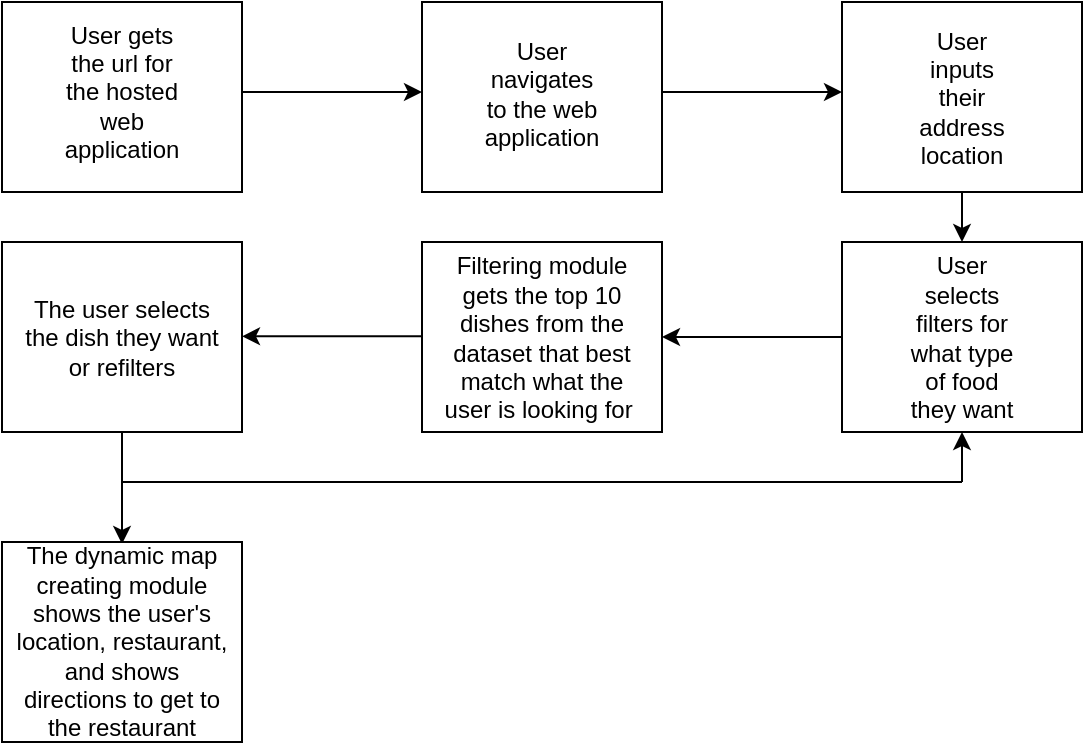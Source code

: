 <mxfile version="20.8.21" type="device"><diagram name="Page-1" id="OvhY5j5tEL5BHpMtQbZT"><mxGraphModel dx="1077" dy="577" grid="1" gridSize="10" guides="1" tooltips="1" connect="1" arrows="1" fold="1" page="1" pageScale="1" pageWidth="850" pageHeight="1100" math="0" shadow="0"><root><mxCell id="0"/><mxCell id="1" parent="0"/><mxCell id="AHU82iiHw2MMfE6tDVCA-1" value="" style="rounded=0;whiteSpace=wrap;html=1;" vertex="1" parent="1"><mxGeometry x="120" y="115" width="120" height="95" as="geometry"/></mxCell><mxCell id="AHU82iiHw2MMfE6tDVCA-2" value="User gets the url for the hosted web application" style="text;html=1;strokeColor=none;fillColor=none;align=center;verticalAlign=middle;whiteSpace=wrap;rounded=0;" vertex="1" parent="1"><mxGeometry x="150" y="132" width="60" height="55" as="geometry"/></mxCell><mxCell id="AHU82iiHw2MMfE6tDVCA-3" value="" style="endArrow=classic;html=1;rounded=0;" edge="1" parent="1"><mxGeometry width="50" height="50" relative="1" as="geometry"><mxPoint x="240" y="160" as="sourcePoint"/><mxPoint x="330" y="160" as="targetPoint"/></mxGeometry></mxCell><mxCell id="AHU82iiHw2MMfE6tDVCA-4" value="" style="rounded=0;whiteSpace=wrap;html=1;" vertex="1" parent="1"><mxGeometry x="330" y="115" width="120" height="95" as="geometry"/></mxCell><mxCell id="AHU82iiHw2MMfE6tDVCA-5" value="User navigates to the web application" style="text;html=1;strokeColor=none;fillColor=none;align=center;verticalAlign=middle;whiteSpace=wrap;rounded=0;" vertex="1" parent="1"><mxGeometry x="360" y="133" width="60" height="55" as="geometry"/></mxCell><mxCell id="AHU82iiHw2MMfE6tDVCA-6" value="" style="endArrow=classic;html=1;rounded=0;" edge="1" parent="1"><mxGeometry width="50" height="50" relative="1" as="geometry"><mxPoint x="450" y="160" as="sourcePoint"/><mxPoint x="540" y="160" as="targetPoint"/></mxGeometry></mxCell><mxCell id="AHU82iiHw2MMfE6tDVCA-7" value="" style="rounded=0;whiteSpace=wrap;html=1;" vertex="1" parent="1"><mxGeometry x="540" y="115" width="120" height="95" as="geometry"/></mxCell><mxCell id="AHU82iiHw2MMfE6tDVCA-8" value="User inputs their address location" style="text;html=1;strokeColor=none;fillColor=none;align=center;verticalAlign=middle;whiteSpace=wrap;rounded=0;" vertex="1" parent="1"><mxGeometry x="570" y="135" width="60" height="55" as="geometry"/></mxCell><mxCell id="AHU82iiHw2MMfE6tDVCA-9" value="" style="endArrow=classic;html=1;rounded=0;exitX=0.5;exitY=1;exitDx=0;exitDy=0;entryX=0.5;entryY=0;entryDx=0;entryDy=0;" edge="1" parent="1" source="AHU82iiHw2MMfE6tDVCA-7" target="AHU82iiHw2MMfE6tDVCA-10"><mxGeometry width="50" height="50" relative="1" as="geometry"><mxPoint x="480" y="250" as="sourcePoint"/><mxPoint x="600" y="270" as="targetPoint"/></mxGeometry></mxCell><mxCell id="AHU82iiHw2MMfE6tDVCA-10" value="" style="rounded=0;whiteSpace=wrap;html=1;" vertex="1" parent="1"><mxGeometry x="540" y="235" width="120" height="95" as="geometry"/></mxCell><mxCell id="AHU82iiHw2MMfE6tDVCA-11" value="User selects filters for what type of food they want" style="text;html=1;strokeColor=none;fillColor=none;align=center;verticalAlign=middle;whiteSpace=wrap;rounded=0;" vertex="1" parent="1"><mxGeometry x="570" y="255" width="60" height="55" as="geometry"/></mxCell><mxCell id="AHU82iiHw2MMfE6tDVCA-13" value="" style="endArrow=classic;html=1;rounded=0;exitX=0;exitY=0.5;exitDx=0;exitDy=0;entryX=1;entryY=0.5;entryDx=0;entryDy=0;" edge="1" parent="1" source="AHU82iiHw2MMfE6tDVCA-10" target="AHU82iiHw2MMfE6tDVCA-14"><mxGeometry width="50" height="50" relative="1" as="geometry"><mxPoint x="420" y="295" as="sourcePoint"/><mxPoint x="460" y="282" as="targetPoint"/></mxGeometry></mxCell><mxCell id="AHU82iiHw2MMfE6tDVCA-14" value="" style="rounded=0;whiteSpace=wrap;html=1;" vertex="1" parent="1"><mxGeometry x="330" y="235" width="120" height="95" as="geometry"/></mxCell><mxCell id="AHU82iiHw2MMfE6tDVCA-15" value="Filtering module gets the top 10 dishes from the dataset that best match what the user is looking for&amp;nbsp;" style="text;html=1;strokeColor=none;fillColor=none;align=center;verticalAlign=middle;whiteSpace=wrap;rounded=0;" vertex="1" parent="1"><mxGeometry x="335" y="255" width="110" height="55" as="geometry"/></mxCell><mxCell id="AHU82iiHw2MMfE6tDVCA-17" value="" style="rounded=0;whiteSpace=wrap;html=1;" vertex="1" parent="1"><mxGeometry x="120" y="235" width="120" height="95" as="geometry"/></mxCell><mxCell id="AHU82iiHw2MMfE6tDVCA-18" value="The user selects the dish they want or refilters" style="text;html=1;strokeColor=none;fillColor=none;align=center;verticalAlign=middle;whiteSpace=wrap;rounded=0;" vertex="1" parent="1"><mxGeometry x="125" y="255" width="110" height="55" as="geometry"/></mxCell><mxCell id="AHU82iiHw2MMfE6tDVCA-19" value="" style="endArrow=classic;html=1;rounded=0;exitX=0;exitY=0.5;exitDx=0;exitDy=0;entryX=1;entryY=0.5;entryDx=0;entryDy=0;" edge="1" parent="1"><mxGeometry width="50" height="50" relative="1" as="geometry"><mxPoint x="330" y="282.16" as="sourcePoint"/><mxPoint x="240" y="282.16" as="targetPoint"/></mxGeometry></mxCell><mxCell id="AHU82iiHw2MMfE6tDVCA-20" value="" style="endArrow=classic;html=1;rounded=0;exitX=0.5;exitY=1;exitDx=0;exitDy=0;entryX=0.5;entryY=0.01;entryDx=0;entryDy=0;entryPerimeter=0;" edge="1" parent="1" source="AHU82iiHw2MMfE6tDVCA-17" target="AHU82iiHw2MMfE6tDVCA-24"><mxGeometry width="50" height="50" relative="1" as="geometry"><mxPoint x="215" y="375" as="sourcePoint"/><mxPoint x="180" y="415" as="targetPoint"/></mxGeometry></mxCell><mxCell id="AHU82iiHw2MMfE6tDVCA-22" value="" style="endArrow=none;html=1;rounded=0;" edge="1" parent="1"><mxGeometry width="50" height="50" relative="1" as="geometry"><mxPoint x="600" y="355" as="sourcePoint"/><mxPoint x="180" y="355" as="targetPoint"/></mxGeometry></mxCell><mxCell id="AHU82iiHw2MMfE6tDVCA-23" value="" style="endArrow=classic;html=1;rounded=0;entryX=0.5;entryY=1;entryDx=0;entryDy=0;" edge="1" parent="1" target="AHU82iiHw2MMfE6tDVCA-10"><mxGeometry width="50" height="50" relative="1" as="geometry"><mxPoint x="600" y="355" as="sourcePoint"/><mxPoint x="590" y="375" as="targetPoint"/></mxGeometry></mxCell><mxCell id="AHU82iiHw2MMfE6tDVCA-24" value="" style="rounded=0;whiteSpace=wrap;html=1;" vertex="1" parent="1"><mxGeometry x="120" y="385" width="120" height="100" as="geometry"/></mxCell><mxCell id="AHU82iiHw2MMfE6tDVCA-26" value="The dynamic map creating module shows the user's location, restaurant, and shows directions to get to the restaurant" style="text;html=1;strokeColor=none;fillColor=none;align=center;verticalAlign=middle;whiteSpace=wrap;rounded=0;" vertex="1" parent="1"><mxGeometry x="125" y="407" width="110" height="55" as="geometry"/></mxCell></root></mxGraphModel></diagram></mxfile>